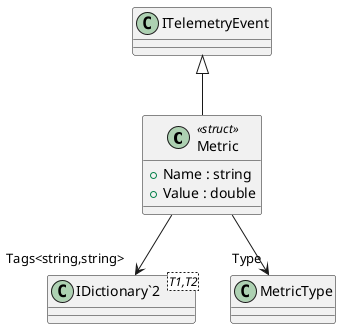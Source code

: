 @startuml
class Metric <<struct>> {
    + Name : string
    + Value : double
}
class "IDictionary`2"<T1,T2> {
}
ITelemetryEvent <|-- Metric
Metric --> "Type" MetricType
Metric --> "Tags<string,string>" "IDictionary`2"
@enduml
